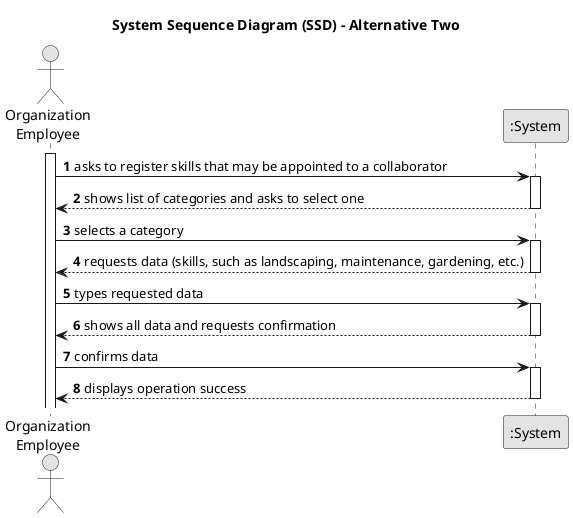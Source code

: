 @startuml
skinparam monochrome true
skinparam packageStyle rectangle
skinparam shadowing false

title System Sequence Diagram (SSD) - Alternative Two

autonumber

actor "Organization\nEmployee" as Employee
participant ":System" as System

activate Employee

    Employee -> System : asks to register skills that may be appointed to a collaborator
    activate System

        System --> Employee : shows list of categories and asks to select one
    deactivate System

    Employee -> System : selects a category
    activate System

        System --> Employee : requests data (skills, such as landscaping, maintenance, gardening, etc.)
    deactivate System

    Employee -> System : types requested data
    activate System

        System --> Employee : shows all data and requests confirmation
    deactivate System

    Employee -> System : confirms data
    activate System

        System --> Employee : displays operation success
    deactivate System
@enduml
